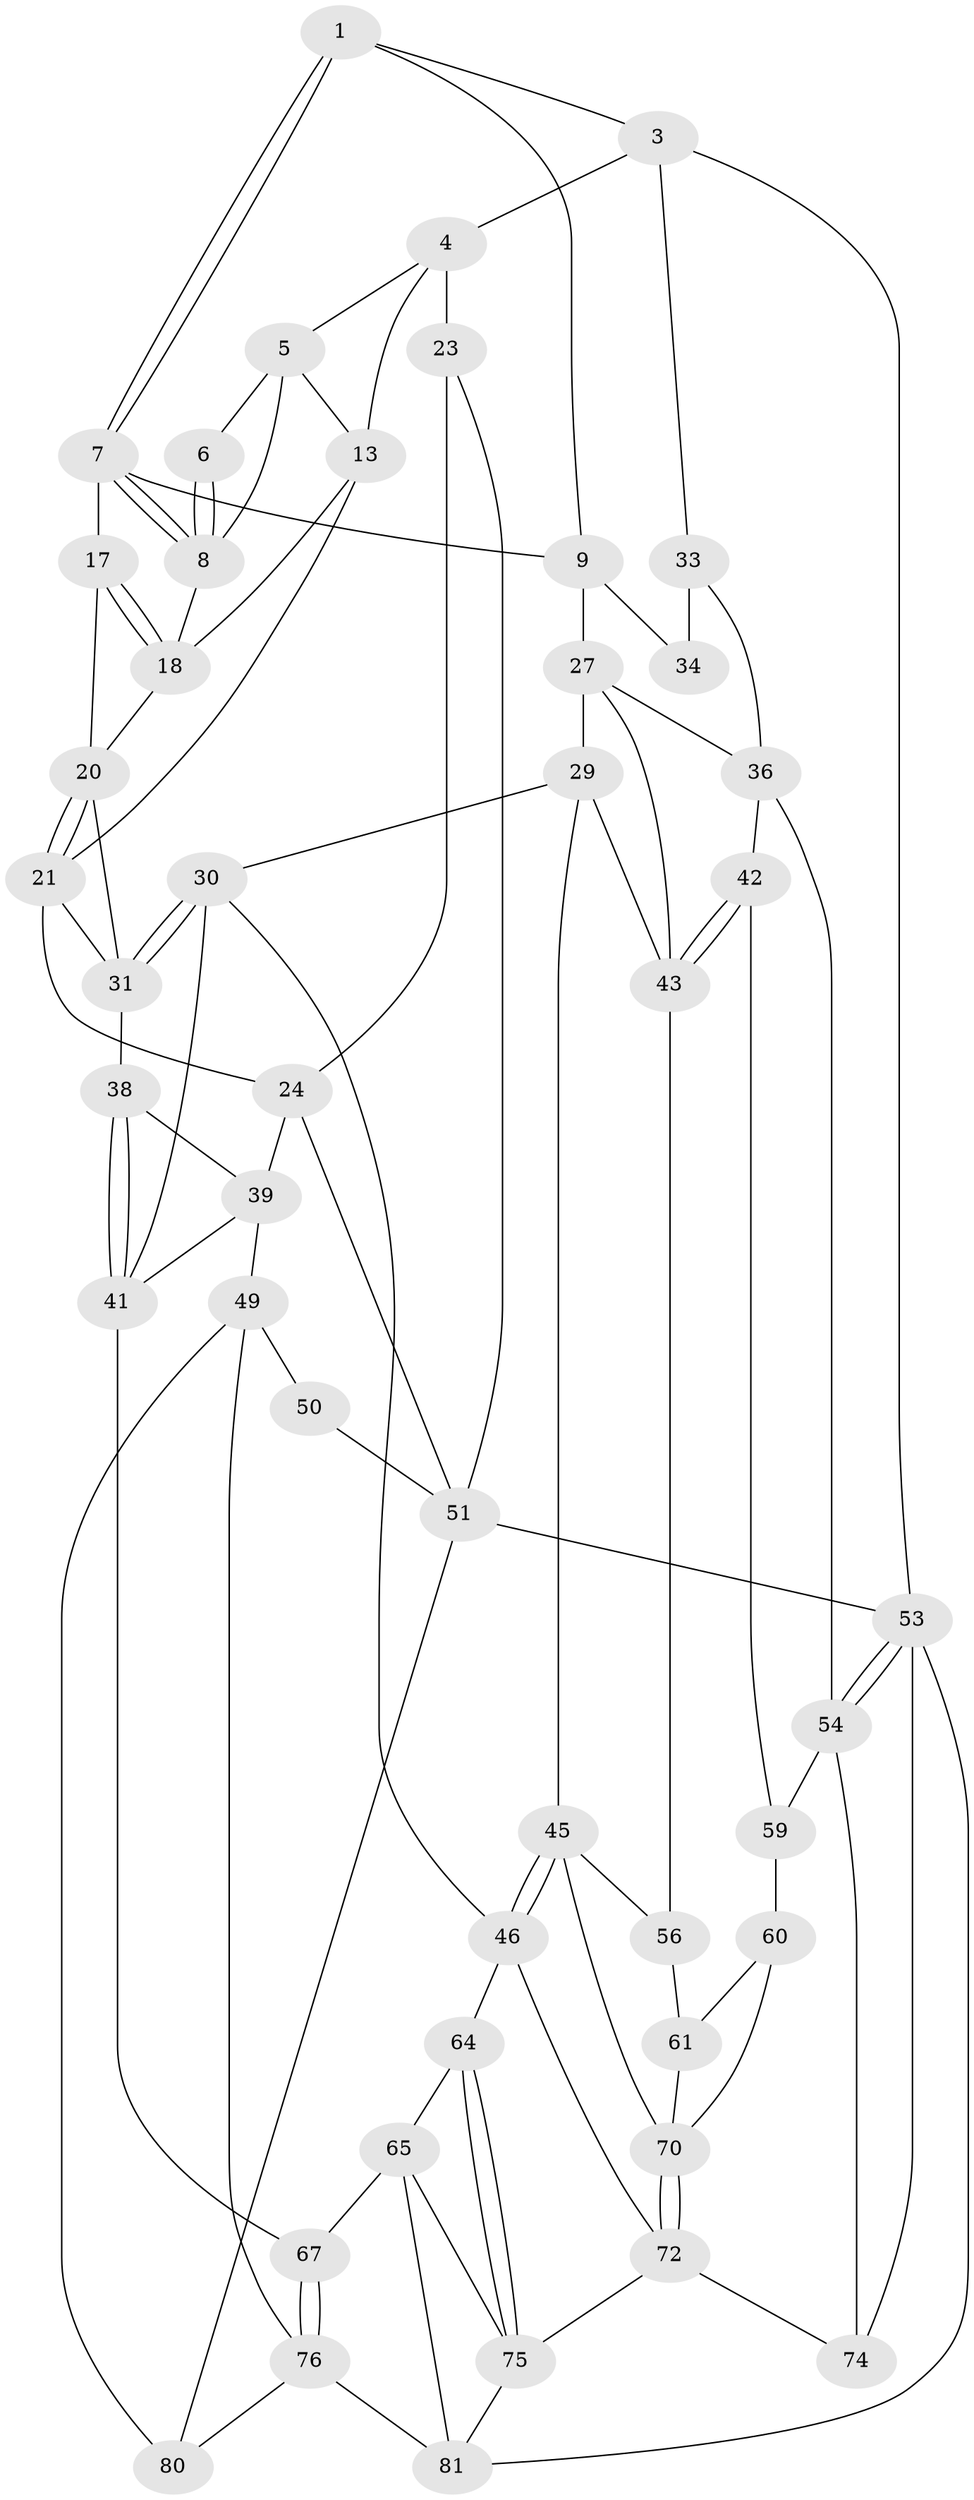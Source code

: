 // original degree distribution, {3: 0.023809523809523808, 4: 0.27380952380952384, 5: 0.47619047619047616, 6: 0.2261904761904762}
// Generated by graph-tools (version 1.1) at 2025/11/02/27/25 16:11:53]
// undirected, 48 vertices, 100 edges
graph export_dot {
graph [start="1"]
  node [color=gray90,style=filled];
  1 [pos="+0.5376261573912616+0",super="+2"];
  3 [pos="+1+0"];
  4 [pos="+0.05677529102932243+0",super="+15"];
  5 [pos="+0.3339613527500016+0",super="+12"];
  6 [pos="+0.4963235153890745+0"];
  7 [pos="+0.5738615347217237+0.11505111473043331",super="+11"];
  8 [pos="+0.46706368262606524+0.11721979311737661",super="+16"];
  9 [pos="+0.7548828856496517+0.15927423788951692",super="+10"];
  13 [pos="+0.31661638339899784+0.06924490581517569",super="+14"];
  17 [pos="+0.4692969871942156+0.2237964268357351"];
  18 [pos="+0.4491946315790181+0.1912114572047365",super="+19"];
  20 [pos="+0.333676356497407+0.1975584594831801",super="+26"];
  21 [pos="+0.3058909178140263+0.27040884620700995",super="+22"];
  23 [pos="+0+0.37205204716108564"];
  24 [pos="+0.20247907788711844+0.372803468824923",super="+25"];
  27 [pos="+0.7160342910083755+0.2289065661173338",super="+28"];
  29 [pos="+0.6378563327115268+0.37633007671882934",super="+44"];
  30 [pos="+0.5932461620169163+0.3852802112888649",super="+40"];
  31 [pos="+0.5031459389750436+0.3569253910971865",super="+32"];
  33 [pos="+1+0",super="+35"];
  34 [pos="+0.8080860980035856+0.1541426757319719"];
  36 [pos="+1+0.40382284001721874",super="+37"];
  38 [pos="+0.39272450995538905+0.42277366190659404"];
  39 [pos="+0.2736950604018778+0.43382076724933866",super="+48"];
  41 [pos="+0.4697316157770877+0.6082710994556257",super="+52"];
  42 [pos="+1+0.46569597131051566"];
  43 [pos="+0.945002290907435+0.47617293473902383",super="+47"];
  45 [pos="+0.6439585398851482+0.6603882086083555",super="+58"];
  46 [pos="+0.6389625048915538+0.6629753171904175",super="+63"];
  49 [pos="+0.13918129926283393+0.7384990583225178",super="+77"];
  50 [pos="+0.11071469414799835+0.7332171573909605"];
  51 [pos="+0+0.6179310741097624",super="+79"];
  53 [pos="+1+1",super="+82"];
  54 [pos="+1+0.977862468168254",super="+55"];
  56 [pos="+0.7912173463196677+0.6401354997001235",super="+57"];
  59 [pos="+0.937446700991865+0.6309861245429613",super="+62"];
  60 [pos="+0.8569425004413456+0.6752917281156183",super="+68"];
  61 [pos="+0.8196064348441642+0.6676135600332475",super="+69"];
  64 [pos="+0.5969479135114204+0.779875302615381"];
  65 [pos="+0.5346927287848164+0.8153730177748792",super="+66"];
  67 [pos="+0.4168986306083994+0.8342126063491585"];
  70 [pos="+0.7932534819996259+0.8452827277676729",super="+71"];
  72 [pos="+0.7884375842600158+0.8590832621407246",super="+73"];
  74 [pos="+0.8572102890903684+0.8777800576436922"];
  75 [pos="+0.7181539536600198+1",super="+78"];
  76 [pos="+0.4013260279053311+0.9486964262308041",super="+84"];
  80 [pos="+0.08294573375868362+1"];
  81 [pos="+0.709853779828641+1",super="+83"];
  1 -- 7;
  1 -- 7;
  1 -- 3;
  1 -- 9;
  3 -- 4;
  3 -- 33;
  3 -- 53;
  4 -- 5;
  4 -- 23 [weight=2];
  4 -- 13;
  5 -- 6;
  5 -- 13;
  5 -- 8;
  6 -- 8;
  6 -- 8;
  7 -- 8;
  7 -- 8;
  7 -- 9;
  7 -- 17;
  8 -- 18;
  9 -- 34;
  9 -- 27;
  13 -- 21;
  13 -- 18;
  17 -- 18;
  17 -- 18;
  17 -- 20;
  18 -- 20;
  20 -- 21;
  20 -- 21;
  20 -- 31;
  21 -- 24;
  21 -- 31;
  23 -- 51;
  23 -- 24;
  24 -- 39;
  24 -- 51;
  27 -- 36;
  27 -- 43;
  27 -- 29;
  29 -- 30;
  29 -- 45;
  29 -- 43;
  30 -- 31;
  30 -- 31;
  30 -- 46;
  30 -- 41;
  31 -- 38;
  33 -- 34 [weight=2];
  33 -- 36;
  36 -- 42;
  36 -- 54;
  38 -- 39;
  38 -- 41;
  38 -- 41;
  39 -- 41;
  39 -- 49;
  41 -- 67;
  42 -- 43;
  42 -- 43;
  42 -- 59;
  43 -- 56;
  45 -- 46;
  45 -- 46;
  45 -- 56;
  45 -- 70;
  46 -- 64;
  46 -- 72;
  49 -- 50;
  49 -- 80;
  49 -- 76;
  50 -- 51 [weight=2];
  51 -- 80;
  51 -- 53;
  53 -- 54;
  53 -- 54;
  53 -- 81;
  53 -- 74;
  54 -- 74;
  54 -- 59;
  56 -- 61 [weight=2];
  59 -- 60 [weight=2];
  60 -- 61;
  60 -- 70;
  61 -- 70;
  64 -- 65;
  64 -- 75;
  64 -- 75;
  65 -- 81;
  65 -- 67;
  65 -- 75;
  67 -- 76;
  67 -- 76;
  70 -- 72;
  70 -- 72;
  72 -- 74;
  72 -- 75;
  75 -- 81;
  76 -- 80;
  76 -- 81;
}

